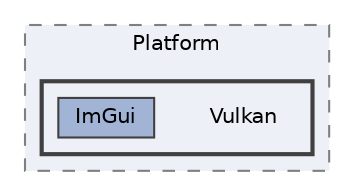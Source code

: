digraph "C:/dev/c-cpp/C78Engine/C78Engine/src/Platform/Vulkan"
{
 // LATEX_PDF_SIZE
  bgcolor="transparent";
  edge [fontname=Helvetica,fontsize=10,labelfontname=Helvetica,labelfontsize=10];
  node [fontname=Helvetica,fontsize=10,shape=box,height=0.2,width=0.4];
  compound=true
  subgraph clusterdir_fc1a4b26d2b52fd3454db71e5bc26686 {
    graph [ bgcolor="#edf0f7", pencolor="grey50", label="Platform", fontname=Helvetica,fontsize=10 style="filled,dashed", URL="dir_fc1a4b26d2b52fd3454db71e5bc26686.html",tooltip=""]
  subgraph clusterdir_3372f1ec39ec7bb82d3c4c1676a41b7b {
    graph [ bgcolor="#edf0f7", pencolor="grey25", label="", fontname=Helvetica,fontsize=10 style="filled,bold", URL="dir_3372f1ec39ec7bb82d3c4c1676a41b7b.html",tooltip=""]
    dir_3372f1ec39ec7bb82d3c4c1676a41b7b [shape=plaintext, label="Vulkan"];
  dir_f8e4e1d5a52f9e489d09bf6918b2e44b [label="ImGui", fillcolor="#a2b4d6", color="grey25", style="filled", URL="dir_f8e4e1d5a52f9e489d09bf6918b2e44b.html",tooltip=""];
  }
  }
}
